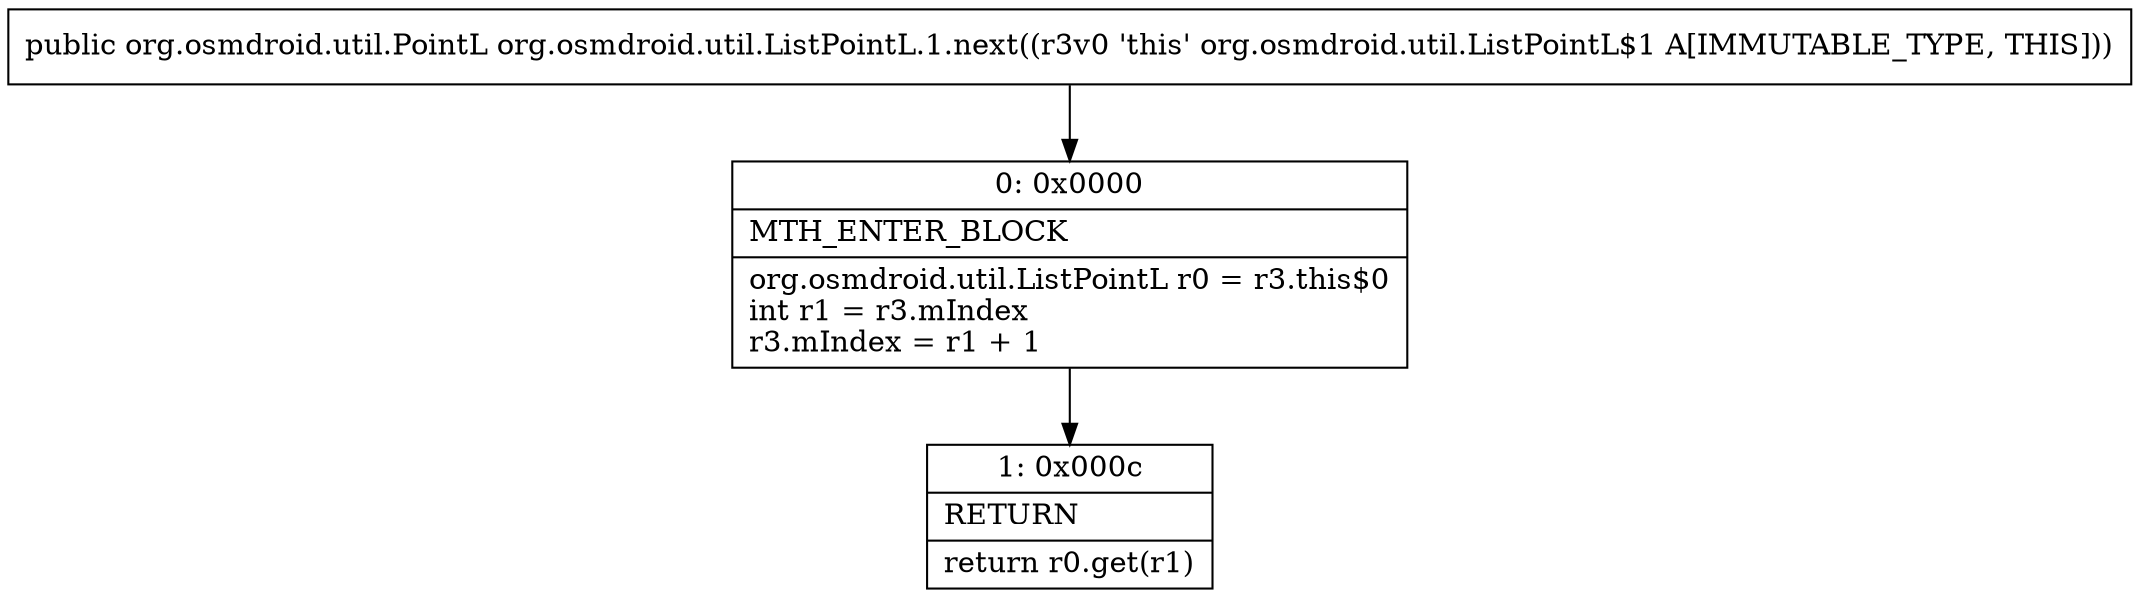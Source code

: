 digraph "CFG fororg.osmdroid.util.ListPointL.1.next()Lorg\/osmdroid\/util\/PointL;" {
Node_0 [shape=record,label="{0\:\ 0x0000|MTH_ENTER_BLOCK\l|org.osmdroid.util.ListPointL r0 = r3.this$0\lint r1 = r3.mIndex\lr3.mIndex = r1 + 1\l}"];
Node_1 [shape=record,label="{1\:\ 0x000c|RETURN\l|return r0.get(r1)\l}"];
MethodNode[shape=record,label="{public org.osmdroid.util.PointL org.osmdroid.util.ListPointL.1.next((r3v0 'this' org.osmdroid.util.ListPointL$1 A[IMMUTABLE_TYPE, THIS])) }"];
MethodNode -> Node_0;
Node_0 -> Node_1;
}

